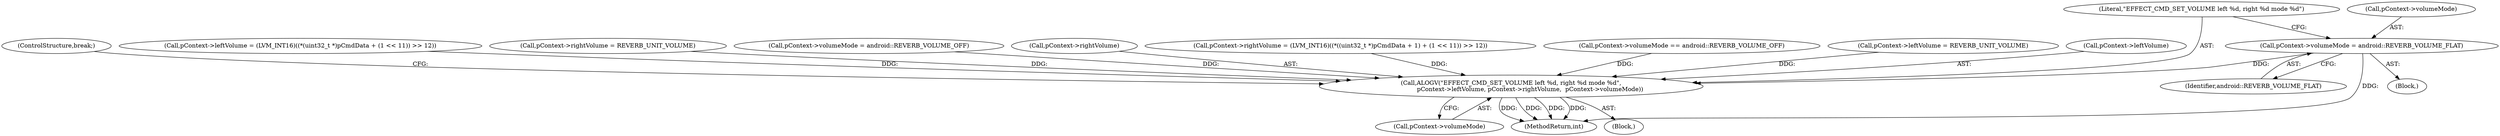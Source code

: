 digraph "0_Android_9e29523b9537983b4c4b205ff868d0b3bca0383b_0@pointer" {
"1000642" [label="(Call,pContext->volumeMode = android::REVERB_VOLUME_FLAT)"];
"1000664" [label="(Call,ALOGV(\"EFFECT_CMD_SET_VOLUME left %d, right %d mode %d\",\n                    pContext->leftVolume, pContext->rightVolume,  pContext->volumeMode))"];
"1000669" [label="(Call,pContext->rightVolume)"];
"1000599" [label="(Call,pContext->rightVolume = (LVM_INT16)((*((uint32_t *)pCmdData + 1) + (1 << 11)) >> 12))"];
"1000636" [label="(Call,pContext->volumeMode == android::REVERB_VOLUME_OFF)"];
"1000641" [label="(Block,)"];
"1000649" [label="(Call,pContext->leftVolume = REVERB_UNIT_VOLUME)"];
"1000664" [label="(Call,ALOGV(\"EFFECT_CMD_SET_VOLUME left %d, right %d mode %d\",\n                    pContext->leftVolume, pContext->rightVolume,  pContext->volumeMode))"];
"1000642" [label="(Call,pContext->volumeMode = android::REVERB_VOLUME_FLAT)"];
"1000138" [label="(Block,)"];
"1000672" [label="(Call,pContext->volumeMode)"];
"1000675" [label="(ControlStructure,break;)"];
"1000583" [label="(Call,pContext->leftVolume = (LVM_INT16)((*(uint32_t *)pCmdData + (1 << 11)) >> 12))"];
"1000643" [label="(Call,pContext->volumeMode)"];
"1000654" [label="(Call,pContext->rightVolume = REVERB_UNIT_VOLUME)"];
"1000659" [label="(Call,pContext->volumeMode = android::REVERB_VOLUME_OFF)"];
"1000665" [label="(Literal,\"EFFECT_CMD_SET_VOLUME left %d, right %d mode %d\")"];
"1000666" [label="(Call,pContext->leftVolume)"];
"1000688" [label="(MethodReturn,int)"];
"1000646" [label="(Identifier,android::REVERB_VOLUME_FLAT)"];
"1000642" -> "1000641"  [label="AST: "];
"1000642" -> "1000646"  [label="CFG: "];
"1000643" -> "1000642"  [label="AST: "];
"1000646" -> "1000642"  [label="AST: "];
"1000665" -> "1000642"  [label="CFG: "];
"1000642" -> "1000688"  [label="DDG: "];
"1000642" -> "1000664"  [label="DDG: "];
"1000664" -> "1000138"  [label="AST: "];
"1000664" -> "1000672"  [label="CFG: "];
"1000665" -> "1000664"  [label="AST: "];
"1000666" -> "1000664"  [label="AST: "];
"1000669" -> "1000664"  [label="AST: "];
"1000672" -> "1000664"  [label="AST: "];
"1000675" -> "1000664"  [label="CFG: "];
"1000664" -> "1000688"  [label="DDG: "];
"1000664" -> "1000688"  [label="DDG: "];
"1000664" -> "1000688"  [label="DDG: "];
"1000664" -> "1000688"  [label="DDG: "];
"1000649" -> "1000664"  [label="DDG: "];
"1000583" -> "1000664"  [label="DDG: "];
"1000654" -> "1000664"  [label="DDG: "];
"1000599" -> "1000664"  [label="DDG: "];
"1000659" -> "1000664"  [label="DDG: "];
"1000636" -> "1000664"  [label="DDG: "];
}
